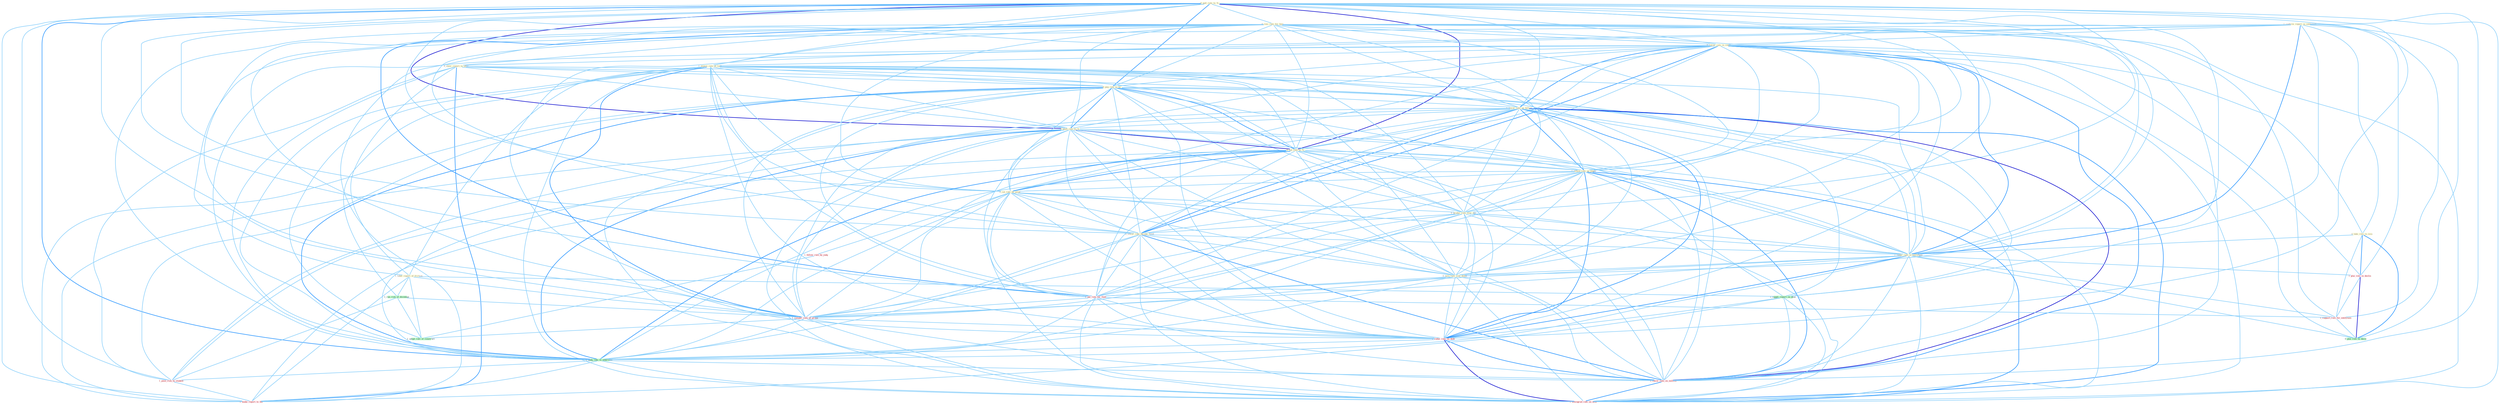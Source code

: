 Graph G{ 
    node
    [shape=polygon,style=filled,width=.5,height=.06,color="#BDFCC9",fixedsize=true,fontsize=4,
    fontcolor="#2f4f4f"];
    {node
    [color="#ffffe0", fontcolor="#8b7d6b"] "0_pull_rate_to_% " "1_confirm_report_in_entitynam " "0_steer_report_to_offic " "0_rais_rate_for_busi " "0_lower_rate_in_come " "1_expect_rate_of_loan " "0_peg_rate_to_us " "1_lower_rate_on_billion " "0_take_role_in_issu " "0_push_rate_to_% " "1_label_report_of_friction " "0_cut_rate_to_% " "1_retain_rate_on_paper " "0_cut_rate_by_point " "0_produc_rate_over_dai " "0_lower_rate_becaus_level " "1_reduc_rate_in_entitynam " "0_turn_rate_sinc_debut "}
{node [color="#fff0f5", fontcolor="#b22222"] "1_plai_role_in_declin " "1_pai_rate_for_fund " "1_follow_rule_by_judg " "1_compar_rate_of_group " "1_reduc_rate_on_debt " "1_support_role_for_entitynam " "1_pose_risk_to_student " "1_lower_rate_on_million " "1_downgrad_rate_on_debt " "1_make_report_to_the "}
edge [color="#B0E2FF"];

	"0_pull_rate_to_% " -- "0_steer_report_to_offic " [w="1", color="#87cefa" ];
	"0_pull_rate_to_% " -- "0_rais_rate_for_busi " [w="1", color="#87cefa" ];
	"0_pull_rate_to_% " -- "0_lower_rate_in_come " [w="1", color="#87cefa" ];
	"0_pull_rate_to_% " -- "1_expect_rate_of_loan " [w="1", color="#87cefa" ];
	"0_pull_rate_to_% " -- "0_peg_rate_to_us " [w="2", color="#1e90ff" , len=0.8];
	"0_pull_rate_to_% " -- "1_lower_rate_on_billion " [w="1", color="#87cefa" ];
	"0_pull_rate_to_% " -- "0_push_rate_to_% " [w="3", color="#0000cd" , len=0.6];
	"0_pull_rate_to_% " -- "0_cut_rate_to_% " [w="3", color="#0000cd" , len=0.6];
	"0_pull_rate_to_% " -- "1_retain_rate_on_paper " [w="1", color="#87cefa" ];
	"0_pull_rate_to_% " -- "0_cut_rate_by_point " [w="1", color="#87cefa" ];
	"0_pull_rate_to_% " -- "0_produc_rate_over_dai " [w="1", color="#87cefa" ];
	"0_pull_rate_to_% " -- "0_lower_rate_becaus_level " [w="1", color="#87cefa" ];
	"0_pull_rate_to_% " -- "1_reduc_rate_in_entitynam " [w="1", color="#87cefa" ];
	"0_pull_rate_to_% " -- "0_turn_rate_sinc_debut " [w="1", color="#87cefa" ];
	"0_pull_rate_to_% " -- "1_pai_rate_for_fund " [w="1", color="#87cefa" ];
	"0_pull_rate_to_% " -- "1_compar_rate_of_group " [w="1", color="#87cefa" ];
	"0_pull_rate_to_% " -- "1_reduc_rate_on_debt " [w="1", color="#87cefa" ];
	"0_pull_rate_to_% " -- "0_nudg_rate_to_othernum " [w="2", color="#1e90ff" , len=0.8];
	"0_pull_rate_to_% " -- "1_pose_risk_to_student " [w="1", color="#87cefa" ];
	"0_pull_rate_to_% " -- "1_lower_rate_on_million " [w="1", color="#87cefa" ];
	"0_pull_rate_to_% " -- "1_downgrad_rate_on_debt " [w="1", color="#87cefa" ];
	"0_pull_rate_to_% " -- "1_make_report_to_the " [w="1", color="#87cefa" ];
	"1_confirm_report_in_entitynam " -- "0_steer_report_to_offic " [w="1", color="#87cefa" ];
	"1_confirm_report_in_entitynam " -- "0_lower_rate_in_come " [w="1", color="#87cefa" ];
	"1_confirm_report_in_entitynam " -- "0_take_role_in_issu " [w="1", color="#87cefa" ];
	"1_confirm_report_in_entitynam " -- "1_label_report_of_friction " [w="1", color="#87cefa" ];
	"1_confirm_report_in_entitynam " -- "1_reduc_rate_in_entitynam " [w="2", color="#1e90ff" , len=0.8];
	"1_confirm_report_in_entitynam " -- "1_plai_role_in_declin " [w="1", color="#87cefa" ];
	"1_confirm_report_in_entitynam " -- "1_suppli_report_on_plan " [w="1", color="#87cefa" ];
	"1_confirm_report_in_entitynam " -- "1_support_role_for_entitynam " [w="1", color="#87cefa" ];
	"1_confirm_report_in_entitynam " -- "0_plai_role_in_decis " [w="1", color="#87cefa" ];
	"1_confirm_report_in_entitynam " -- "1_make_report_to_the " [w="1", color="#87cefa" ];
	"0_steer_report_to_offic " -- "0_peg_rate_to_us " [w="1", color="#87cefa" ];
	"0_steer_report_to_offic " -- "0_push_rate_to_% " [w="1", color="#87cefa" ];
	"0_steer_report_to_offic " -- "1_label_report_of_friction " [w="1", color="#87cefa" ];
	"0_steer_report_to_offic " -- "0_cut_rate_to_% " [w="1", color="#87cefa" ];
	"0_steer_report_to_offic " -- "1_suppli_report_on_plan " [w="1", color="#87cefa" ];
	"0_steer_report_to_offic " -- "0_nudg_rate_to_othernum " [w="1", color="#87cefa" ];
	"0_steer_report_to_offic " -- "1_pose_risk_to_student " [w="1", color="#87cefa" ];
	"0_steer_report_to_offic " -- "1_make_report_to_the " [w="2", color="#1e90ff" , len=0.8];
	"0_rais_rate_for_busi " -- "0_lower_rate_in_come " [w="1", color="#87cefa" ];
	"0_rais_rate_for_busi " -- "1_expect_rate_of_loan " [w="1", color="#87cefa" ];
	"0_rais_rate_for_busi " -- "0_peg_rate_to_us " [w="1", color="#87cefa" ];
	"0_rais_rate_for_busi " -- "1_lower_rate_on_billion " [w="1", color="#87cefa" ];
	"0_rais_rate_for_busi " -- "0_push_rate_to_% " [w="1", color="#87cefa" ];
	"0_rais_rate_for_busi " -- "0_cut_rate_to_% " [w="1", color="#87cefa" ];
	"0_rais_rate_for_busi " -- "1_retain_rate_on_paper " [w="1", color="#87cefa" ];
	"0_rais_rate_for_busi " -- "0_cut_rate_by_point " [w="1", color="#87cefa" ];
	"0_rais_rate_for_busi " -- "0_produc_rate_over_dai " [w="1", color="#87cefa" ];
	"0_rais_rate_for_busi " -- "0_lower_rate_becaus_level " [w="1", color="#87cefa" ];
	"0_rais_rate_for_busi " -- "1_reduc_rate_in_entitynam " [w="1", color="#87cefa" ];
	"0_rais_rate_for_busi " -- "0_turn_rate_sinc_debut " [w="1", color="#87cefa" ];
	"0_rais_rate_for_busi " -- "1_pai_rate_for_fund " [w="2", color="#1e90ff" , len=0.8];
	"0_rais_rate_for_busi " -- "1_compar_rate_of_group " [w="1", color="#87cefa" ];
	"0_rais_rate_for_busi " -- "1_reduc_rate_on_debt " [w="1", color="#87cefa" ];
	"0_rais_rate_for_busi " -- "0_nudg_rate_to_othernum " [w="1", color="#87cefa" ];
	"0_rais_rate_for_busi " -- "1_support_role_for_entitynam " [w="1", color="#87cefa" ];
	"0_rais_rate_for_busi " -- "1_lower_rate_on_million " [w="1", color="#87cefa" ];
	"0_rais_rate_for_busi " -- "1_downgrad_rate_on_debt " [w="1", color="#87cefa" ];
	"0_lower_rate_in_come " -- "1_expect_rate_of_loan " [w="1", color="#87cefa" ];
	"0_lower_rate_in_come " -- "0_peg_rate_to_us " [w="1", color="#87cefa" ];
	"0_lower_rate_in_come " -- "1_lower_rate_on_billion " [w="2", color="#1e90ff" , len=0.8];
	"0_lower_rate_in_come " -- "0_take_role_in_issu " [w="1", color="#87cefa" ];
	"0_lower_rate_in_come " -- "0_push_rate_to_% " [w="1", color="#87cefa" ];
	"0_lower_rate_in_come " -- "0_cut_rate_to_% " [w="1", color="#87cefa" ];
	"0_lower_rate_in_come " -- "1_retain_rate_on_paper " [w="1", color="#87cefa" ];
	"0_lower_rate_in_come " -- "0_cut_rate_by_point " [w="1", color="#87cefa" ];
	"0_lower_rate_in_come " -- "0_produc_rate_over_dai " [w="1", color="#87cefa" ];
	"0_lower_rate_in_come " -- "0_lower_rate_becaus_level " [w="2", color="#1e90ff" , len=0.8];
	"0_lower_rate_in_come " -- "1_reduc_rate_in_entitynam " [w="2", color="#1e90ff" , len=0.8];
	"0_lower_rate_in_come " -- "0_turn_rate_sinc_debut " [w="1", color="#87cefa" ];
	"0_lower_rate_in_come " -- "1_plai_role_in_declin " [w="1", color="#87cefa" ];
	"0_lower_rate_in_come " -- "1_pai_rate_for_fund " [w="1", color="#87cefa" ];
	"0_lower_rate_in_come " -- "1_compar_rate_of_group " [w="1", color="#87cefa" ];
	"0_lower_rate_in_come " -- "1_reduc_rate_on_debt " [w="1", color="#87cefa" ];
	"0_lower_rate_in_come " -- "0_nudg_rate_to_othernum " [w="1", color="#87cefa" ];
	"0_lower_rate_in_come " -- "0_plai_role_in_decis " [w="1", color="#87cefa" ];
	"0_lower_rate_in_come " -- "1_lower_rate_on_million " [w="2", color="#1e90ff" , len=0.8];
	"0_lower_rate_in_come " -- "1_downgrad_rate_on_debt " [w="1", color="#87cefa" ];
	"1_expect_rate_of_loan " -- "0_peg_rate_to_us " [w="1", color="#87cefa" ];
	"1_expect_rate_of_loan " -- "1_lower_rate_on_billion " [w="1", color="#87cefa" ];
	"1_expect_rate_of_loan " -- "0_push_rate_to_% " [w="1", color="#87cefa" ];
	"1_expect_rate_of_loan " -- "1_label_report_of_friction " [w="1", color="#87cefa" ];
	"1_expect_rate_of_loan " -- "0_cut_rate_to_% " [w="1", color="#87cefa" ];
	"1_expect_rate_of_loan " -- "1_retain_rate_on_paper " [w="1", color="#87cefa" ];
	"1_expect_rate_of_loan " -- "0_cut_rate_by_point " [w="1", color="#87cefa" ];
	"1_expect_rate_of_loan " -- "0_produc_rate_over_dai " [w="1", color="#87cefa" ];
	"1_expect_rate_of_loan " -- "0_lower_rate_becaus_level " [w="1", color="#87cefa" ];
	"1_expect_rate_of_loan " -- "1_reduc_rate_in_entitynam " [w="1", color="#87cefa" ];
	"1_expect_rate_of_loan " -- "0_turn_rate_sinc_debut " [w="1", color="#87cefa" ];
	"1_expect_rate_of_loan " -- "1_run_risk_of_disintegr " [w="1", color="#87cefa" ];
	"1_expect_rate_of_loan " -- "1_pai_rate_for_fund " [w="1", color="#87cefa" ];
	"1_expect_rate_of_loan " -- "1_compar_rate_of_group " [w="2", color="#1e90ff" , len=0.8];
	"1_expect_rate_of_loan " -- "1_reduc_rate_on_debt " [w="1", color="#87cefa" ];
	"1_expect_rate_of_loan " -- "0_nudg_rate_to_othernum " [w="1", color="#87cefa" ];
	"1_expect_rate_of_loan " -- "1_adopt_rule_of_construct " [w="1", color="#87cefa" ];
	"1_expect_rate_of_loan " -- "1_lower_rate_on_million " [w="1", color="#87cefa" ];
	"1_expect_rate_of_loan " -- "1_downgrad_rate_on_debt " [w="1", color="#87cefa" ];
	"0_peg_rate_to_us " -- "1_lower_rate_on_billion " [w="1", color="#87cefa" ];
	"0_peg_rate_to_us " -- "0_push_rate_to_% " [w="2", color="#1e90ff" , len=0.8];
	"0_peg_rate_to_us " -- "0_cut_rate_to_% " [w="2", color="#1e90ff" , len=0.8];
	"0_peg_rate_to_us " -- "1_retain_rate_on_paper " [w="1", color="#87cefa" ];
	"0_peg_rate_to_us " -- "0_cut_rate_by_point " [w="1", color="#87cefa" ];
	"0_peg_rate_to_us " -- "0_produc_rate_over_dai " [w="1", color="#87cefa" ];
	"0_peg_rate_to_us " -- "0_lower_rate_becaus_level " [w="1", color="#87cefa" ];
	"0_peg_rate_to_us " -- "1_reduc_rate_in_entitynam " [w="1", color="#87cefa" ];
	"0_peg_rate_to_us " -- "0_turn_rate_sinc_debut " [w="1", color="#87cefa" ];
	"0_peg_rate_to_us " -- "1_pai_rate_for_fund " [w="1", color="#87cefa" ];
	"0_peg_rate_to_us " -- "1_compar_rate_of_group " [w="1", color="#87cefa" ];
	"0_peg_rate_to_us " -- "1_reduc_rate_on_debt " [w="1", color="#87cefa" ];
	"0_peg_rate_to_us " -- "0_nudg_rate_to_othernum " [w="2", color="#1e90ff" , len=0.8];
	"0_peg_rate_to_us " -- "1_pose_risk_to_student " [w="1", color="#87cefa" ];
	"0_peg_rate_to_us " -- "1_lower_rate_on_million " [w="1", color="#87cefa" ];
	"0_peg_rate_to_us " -- "1_downgrad_rate_on_debt " [w="1", color="#87cefa" ];
	"0_peg_rate_to_us " -- "1_make_report_to_the " [w="1", color="#87cefa" ];
	"1_lower_rate_on_billion " -- "0_push_rate_to_% " [w="1", color="#87cefa" ];
	"1_lower_rate_on_billion " -- "0_cut_rate_to_% " [w="1", color="#87cefa" ];
	"1_lower_rate_on_billion " -- "1_retain_rate_on_paper " [w="2", color="#1e90ff" , len=0.8];
	"1_lower_rate_on_billion " -- "0_cut_rate_by_point " [w="1", color="#87cefa" ];
	"1_lower_rate_on_billion " -- "0_produc_rate_over_dai " [w="1", color="#87cefa" ];
	"1_lower_rate_on_billion " -- "0_lower_rate_becaus_level " [w="2", color="#1e90ff" , len=0.8];
	"1_lower_rate_on_billion " -- "1_reduc_rate_in_entitynam " [w="1", color="#87cefa" ];
	"1_lower_rate_on_billion " -- "0_turn_rate_sinc_debut " [w="1", color="#87cefa" ];
	"1_lower_rate_on_billion " -- "1_suppli_report_on_plan " [w="1", color="#87cefa" ];
	"1_lower_rate_on_billion " -- "1_pai_rate_for_fund " [w="1", color="#87cefa" ];
	"1_lower_rate_on_billion " -- "1_compar_rate_of_group " [w="1", color="#87cefa" ];
	"1_lower_rate_on_billion " -- "1_reduc_rate_on_debt " [w="2", color="#1e90ff" , len=0.8];
	"1_lower_rate_on_billion " -- "0_nudg_rate_to_othernum " [w="1", color="#87cefa" ];
	"1_lower_rate_on_billion " -- "1_lower_rate_on_million " [w="3", color="#0000cd" , len=0.6];
	"1_lower_rate_on_billion " -- "1_downgrad_rate_on_debt " [w="2", color="#1e90ff" , len=0.8];
	"0_take_role_in_issu " -- "1_reduc_rate_in_entitynam " [w="1", color="#87cefa" ];
	"0_take_role_in_issu " -- "1_plai_role_in_declin " [w="2", color="#1e90ff" , len=0.8];
	"0_take_role_in_issu " -- "1_support_role_for_entitynam " [w="1", color="#87cefa" ];
	"0_take_role_in_issu " -- "0_plai_role_in_decis " [w="2", color="#1e90ff" , len=0.8];
	"0_push_rate_to_% " -- "0_cut_rate_to_% " [w="3", color="#0000cd" , len=0.6];
	"0_push_rate_to_% " -- "1_retain_rate_on_paper " [w="1", color="#87cefa" ];
	"0_push_rate_to_% " -- "0_cut_rate_by_point " [w="1", color="#87cefa" ];
	"0_push_rate_to_% " -- "0_produc_rate_over_dai " [w="1", color="#87cefa" ];
	"0_push_rate_to_% " -- "0_lower_rate_becaus_level " [w="1", color="#87cefa" ];
	"0_push_rate_to_% " -- "1_reduc_rate_in_entitynam " [w="1", color="#87cefa" ];
	"0_push_rate_to_% " -- "0_turn_rate_sinc_debut " [w="1", color="#87cefa" ];
	"0_push_rate_to_% " -- "1_pai_rate_for_fund " [w="1", color="#87cefa" ];
	"0_push_rate_to_% " -- "1_compar_rate_of_group " [w="1", color="#87cefa" ];
	"0_push_rate_to_% " -- "1_reduc_rate_on_debt " [w="1", color="#87cefa" ];
	"0_push_rate_to_% " -- "0_nudg_rate_to_othernum " [w="2", color="#1e90ff" , len=0.8];
	"0_push_rate_to_% " -- "1_pose_risk_to_student " [w="1", color="#87cefa" ];
	"0_push_rate_to_% " -- "1_lower_rate_on_million " [w="1", color="#87cefa" ];
	"0_push_rate_to_% " -- "1_downgrad_rate_on_debt " [w="1", color="#87cefa" ];
	"0_push_rate_to_% " -- "1_make_report_to_the " [w="1", color="#87cefa" ];
	"1_label_report_of_friction " -- "1_run_risk_of_disintegr " [w="1", color="#87cefa" ];
	"1_label_report_of_friction " -- "1_suppli_report_on_plan " [w="1", color="#87cefa" ];
	"1_label_report_of_friction " -- "1_compar_rate_of_group " [w="1", color="#87cefa" ];
	"1_label_report_of_friction " -- "1_adopt_rule_of_construct " [w="1", color="#87cefa" ];
	"1_label_report_of_friction " -- "1_make_report_to_the " [w="1", color="#87cefa" ];
	"0_cut_rate_to_% " -- "1_retain_rate_on_paper " [w="1", color="#87cefa" ];
	"0_cut_rate_to_% " -- "0_cut_rate_by_point " [w="2", color="#1e90ff" , len=0.8];
	"0_cut_rate_to_% " -- "0_produc_rate_over_dai " [w="1", color="#87cefa" ];
	"0_cut_rate_to_% " -- "0_lower_rate_becaus_level " [w="1", color="#87cefa" ];
	"0_cut_rate_to_% " -- "1_reduc_rate_in_entitynam " [w="1", color="#87cefa" ];
	"0_cut_rate_to_% " -- "0_turn_rate_sinc_debut " [w="1", color="#87cefa" ];
	"0_cut_rate_to_% " -- "1_pai_rate_for_fund " [w="1", color="#87cefa" ];
	"0_cut_rate_to_% " -- "1_compar_rate_of_group " [w="1", color="#87cefa" ];
	"0_cut_rate_to_% " -- "1_reduc_rate_on_debt " [w="1", color="#87cefa" ];
	"0_cut_rate_to_% " -- "0_nudg_rate_to_othernum " [w="2", color="#1e90ff" , len=0.8];
	"0_cut_rate_to_% " -- "1_pose_risk_to_student " [w="1", color="#87cefa" ];
	"0_cut_rate_to_% " -- "1_lower_rate_on_million " [w="1", color="#87cefa" ];
	"0_cut_rate_to_% " -- "1_downgrad_rate_on_debt " [w="1", color="#87cefa" ];
	"0_cut_rate_to_% " -- "1_make_report_to_the " [w="1", color="#87cefa" ];
	"1_retain_rate_on_paper " -- "0_cut_rate_by_point " [w="1", color="#87cefa" ];
	"1_retain_rate_on_paper " -- "0_produc_rate_over_dai " [w="1", color="#87cefa" ];
	"1_retain_rate_on_paper " -- "0_lower_rate_becaus_level " [w="1", color="#87cefa" ];
	"1_retain_rate_on_paper " -- "1_reduc_rate_in_entitynam " [w="1", color="#87cefa" ];
	"1_retain_rate_on_paper " -- "0_turn_rate_sinc_debut " [w="1", color="#87cefa" ];
	"1_retain_rate_on_paper " -- "1_suppli_report_on_plan " [w="1", color="#87cefa" ];
	"1_retain_rate_on_paper " -- "1_pai_rate_for_fund " [w="1", color="#87cefa" ];
	"1_retain_rate_on_paper " -- "1_compar_rate_of_group " [w="1", color="#87cefa" ];
	"1_retain_rate_on_paper " -- "1_reduc_rate_on_debt " [w="2", color="#1e90ff" , len=0.8];
	"1_retain_rate_on_paper " -- "0_nudg_rate_to_othernum " [w="1", color="#87cefa" ];
	"1_retain_rate_on_paper " -- "1_lower_rate_on_million " [w="2", color="#1e90ff" , len=0.8];
	"1_retain_rate_on_paper " -- "1_downgrad_rate_on_debt " [w="2", color="#1e90ff" , len=0.8];
	"0_cut_rate_by_point " -- "0_produc_rate_over_dai " [w="1", color="#87cefa" ];
	"0_cut_rate_by_point " -- "0_lower_rate_becaus_level " [w="1", color="#87cefa" ];
	"0_cut_rate_by_point " -- "1_reduc_rate_in_entitynam " [w="1", color="#87cefa" ];
	"0_cut_rate_by_point " -- "0_turn_rate_sinc_debut " [w="1", color="#87cefa" ];
	"0_cut_rate_by_point " -- "1_pai_rate_for_fund " [w="1", color="#87cefa" ];
	"0_cut_rate_by_point " -- "1_follow_rule_by_judg " [w="1", color="#87cefa" ];
	"0_cut_rate_by_point " -- "1_compar_rate_of_group " [w="1", color="#87cefa" ];
	"0_cut_rate_by_point " -- "1_reduc_rate_on_debt " [w="1", color="#87cefa" ];
	"0_cut_rate_by_point " -- "0_nudg_rate_to_othernum " [w="1", color="#87cefa" ];
	"0_cut_rate_by_point " -- "1_lower_rate_on_million " [w="1", color="#87cefa" ];
	"0_cut_rate_by_point " -- "1_downgrad_rate_on_debt " [w="1", color="#87cefa" ];
	"0_produc_rate_over_dai " -- "0_lower_rate_becaus_level " [w="1", color="#87cefa" ];
	"0_produc_rate_over_dai " -- "1_reduc_rate_in_entitynam " [w="1", color="#87cefa" ];
	"0_produc_rate_over_dai " -- "0_turn_rate_sinc_debut " [w="1", color="#87cefa" ];
	"0_produc_rate_over_dai " -- "1_pai_rate_for_fund " [w="1", color="#87cefa" ];
	"0_produc_rate_over_dai " -- "1_compar_rate_of_group " [w="1", color="#87cefa" ];
	"0_produc_rate_over_dai " -- "1_reduc_rate_on_debt " [w="1", color="#87cefa" ];
	"0_produc_rate_over_dai " -- "0_nudg_rate_to_othernum " [w="1", color="#87cefa" ];
	"0_produc_rate_over_dai " -- "1_lower_rate_on_million " [w="1", color="#87cefa" ];
	"0_produc_rate_over_dai " -- "1_downgrad_rate_on_debt " [w="1", color="#87cefa" ];
	"0_lower_rate_becaus_level " -- "1_reduc_rate_in_entitynam " [w="1", color="#87cefa" ];
	"0_lower_rate_becaus_level " -- "0_turn_rate_sinc_debut " [w="1", color="#87cefa" ];
	"0_lower_rate_becaus_level " -- "1_pai_rate_for_fund " [w="1", color="#87cefa" ];
	"0_lower_rate_becaus_level " -- "1_compar_rate_of_group " [w="1", color="#87cefa" ];
	"0_lower_rate_becaus_level " -- "1_reduc_rate_on_debt " [w="1", color="#87cefa" ];
	"0_lower_rate_becaus_level " -- "0_nudg_rate_to_othernum " [w="1", color="#87cefa" ];
	"0_lower_rate_becaus_level " -- "1_lower_rate_on_million " [w="2", color="#1e90ff" , len=0.8];
	"0_lower_rate_becaus_level " -- "1_downgrad_rate_on_debt " [w="1", color="#87cefa" ];
	"1_reduc_rate_in_entitynam " -- "0_turn_rate_sinc_debut " [w="1", color="#87cefa" ];
	"1_reduc_rate_in_entitynam " -- "1_plai_role_in_declin " [w="1", color="#87cefa" ];
	"1_reduc_rate_in_entitynam " -- "1_pai_rate_for_fund " [w="1", color="#87cefa" ];
	"1_reduc_rate_in_entitynam " -- "1_compar_rate_of_group " [w="1", color="#87cefa" ];
	"1_reduc_rate_in_entitynam " -- "1_reduc_rate_on_debt " [w="2", color="#1e90ff" , len=0.8];
	"1_reduc_rate_in_entitynam " -- "0_nudg_rate_to_othernum " [w="1", color="#87cefa" ];
	"1_reduc_rate_in_entitynam " -- "1_support_role_for_entitynam " [w="1", color="#87cefa" ];
	"1_reduc_rate_in_entitynam " -- "0_plai_role_in_decis " [w="1", color="#87cefa" ];
	"1_reduc_rate_in_entitynam " -- "1_lower_rate_on_million " [w="1", color="#87cefa" ];
	"1_reduc_rate_in_entitynam " -- "1_downgrad_rate_on_debt " [w="1", color="#87cefa" ];
	"0_turn_rate_sinc_debut " -- "1_pai_rate_for_fund " [w="1", color="#87cefa" ];
	"0_turn_rate_sinc_debut " -- "1_compar_rate_of_group " [w="1", color="#87cefa" ];
	"0_turn_rate_sinc_debut " -- "1_reduc_rate_on_debt " [w="1", color="#87cefa" ];
	"0_turn_rate_sinc_debut " -- "0_nudg_rate_to_othernum " [w="1", color="#87cefa" ];
	"0_turn_rate_sinc_debut " -- "1_lower_rate_on_million " [w="1", color="#87cefa" ];
	"0_turn_rate_sinc_debut " -- "1_downgrad_rate_on_debt " [w="1", color="#87cefa" ];
	"1_run_risk_of_disintegr " -- "1_compar_rate_of_group " [w="1", color="#87cefa" ];
	"1_run_risk_of_disintegr " -- "1_pose_risk_to_student " [w="1", color="#87cefa" ];
	"1_run_risk_of_disintegr " -- "1_adopt_rule_of_construct " [w="1", color="#87cefa" ];
	"1_plai_role_in_declin " -- "1_support_role_for_entitynam " [w="1", color="#87cefa" ];
	"1_plai_role_in_declin " -- "0_plai_role_in_decis " [w="3", color="#0000cd" , len=0.6];
	"1_suppli_report_on_plan " -- "1_reduc_rate_on_debt " [w="1", color="#87cefa" ];
	"1_suppli_report_on_plan " -- "1_lower_rate_on_million " [w="1", color="#87cefa" ];
	"1_suppli_report_on_plan " -- "1_downgrad_rate_on_debt " [w="1", color="#87cefa" ];
	"1_suppli_report_on_plan " -- "1_make_report_to_the " [w="1", color="#87cefa" ];
	"1_pai_rate_for_fund " -- "1_compar_rate_of_group " [w="1", color="#87cefa" ];
	"1_pai_rate_for_fund " -- "1_reduc_rate_on_debt " [w="1", color="#87cefa" ];
	"1_pai_rate_for_fund " -- "0_nudg_rate_to_othernum " [w="1", color="#87cefa" ];
	"1_pai_rate_for_fund " -- "1_support_role_for_entitynam " [w="1", color="#87cefa" ];
	"1_pai_rate_for_fund " -- "1_lower_rate_on_million " [w="1", color="#87cefa" ];
	"1_pai_rate_for_fund " -- "1_downgrad_rate_on_debt " [w="1", color="#87cefa" ];
	"1_follow_rule_by_judg " -- "1_adopt_rule_of_construct " [w="1", color="#87cefa" ];
	"1_compar_rate_of_group " -- "1_reduc_rate_on_debt " [w="1", color="#87cefa" ];
	"1_compar_rate_of_group " -- "0_nudg_rate_to_othernum " [w="1", color="#87cefa" ];
	"1_compar_rate_of_group " -- "1_adopt_rule_of_construct " [w="1", color="#87cefa" ];
	"1_compar_rate_of_group " -- "1_lower_rate_on_million " [w="1", color="#87cefa" ];
	"1_compar_rate_of_group " -- "1_downgrad_rate_on_debt " [w="1", color="#87cefa" ];
	"1_reduc_rate_on_debt " -- "0_nudg_rate_to_othernum " [w="1", color="#87cefa" ];
	"1_reduc_rate_on_debt " -- "1_lower_rate_on_million " [w="2", color="#1e90ff" , len=0.8];
	"1_reduc_rate_on_debt " -- "1_downgrad_rate_on_debt " [w="3", color="#0000cd" , len=0.6];
	"0_nudg_rate_to_othernum " -- "1_pose_risk_to_student " [w="1", color="#87cefa" ];
	"0_nudg_rate_to_othernum " -- "1_lower_rate_on_million " [w="1", color="#87cefa" ];
	"0_nudg_rate_to_othernum " -- "1_downgrad_rate_on_debt " [w="1", color="#87cefa" ];
	"0_nudg_rate_to_othernum " -- "1_make_report_to_the " [w="1", color="#87cefa" ];
	"1_support_role_for_entitynam " -- "0_plai_role_in_decis " [w="1", color="#87cefa" ];
	"1_pose_risk_to_student " -- "1_make_report_to_the " [w="1", color="#87cefa" ];
	"1_lower_rate_on_million " -- "1_downgrad_rate_on_debt " [w="2", color="#1e90ff" , len=0.8];
}